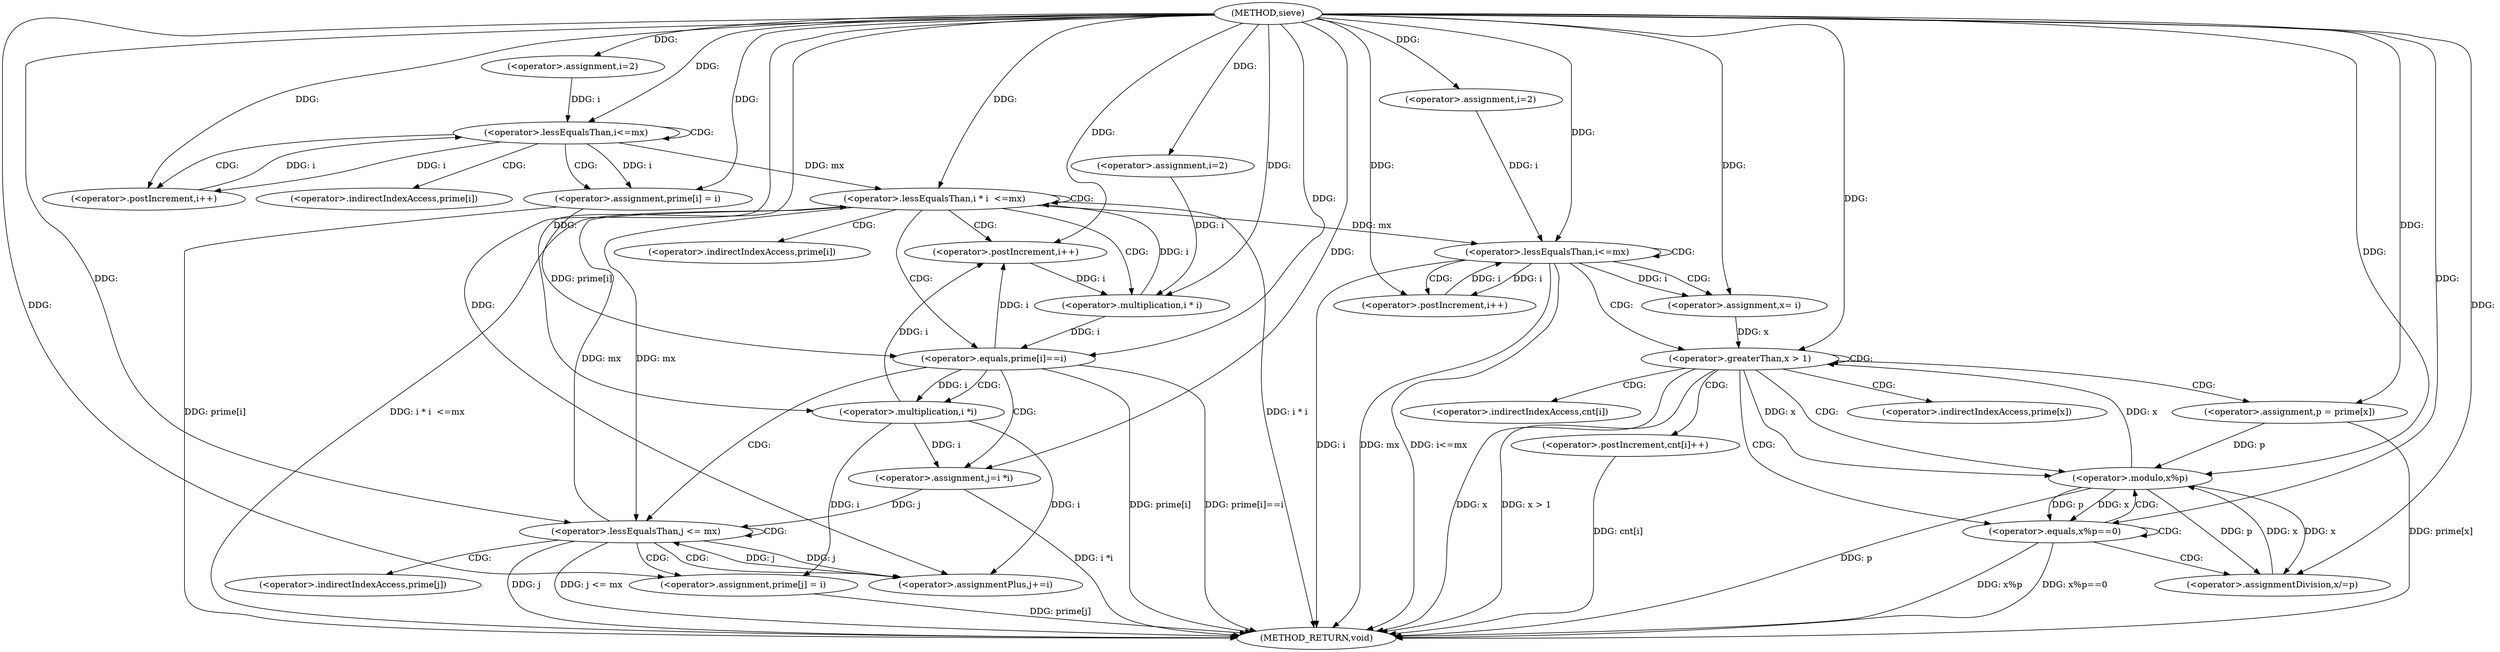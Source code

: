 digraph "sieve" {  
"1000103" [label = "(METHOD,sieve)" ]
"1000200" [label = "(METHOD_RETURN,void)" ]
"1000107" [label = "(<operator>.assignment,i=2)" ]
"1000110" [label = "(<operator>.lessEqualsThan,i<=mx)" ]
"1000113" [label = "(<operator>.postIncrement,i++)" ]
"1000123" [label = "(<operator>.assignment,i=2)" ]
"1000126" [label = "(<operator>.lessEqualsThan,i * i  <=mx)" ]
"1000131" [label = "(<operator>.postIncrement,i++)" ]
"1000162" [label = "(<operator>.assignment,i=2)" ]
"1000165" [label = "(<operator>.lessEqualsThan,i<=mx)" ]
"1000168" [label = "(<operator>.postIncrement,i++)" ]
"1000116" [label = "(<operator>.assignment,prime[i] = i)" ]
"1000172" [label = "(<operator>.assignment,x= i)" ]
"1000127" [label = "(<operator>.multiplication,i * i)" ]
"1000135" [label = "(<operator>.equals,prime[i]==i)" ]
"1000176" [label = "(<operator>.greaterThan,x > 1)" ]
"1000181" [label = "(<operator>.assignment,p = prime[x])" ]
"1000186" [label = "(<operator>.postIncrement,cnt[i]++)" ]
"1000143" [label = "(<operator>.assignment,j=i *i)" ]
"1000148" [label = "(<operator>.lessEqualsThan,j <= mx)" ]
"1000151" [label = "(<operator>.assignmentPlus,j+=i)" ]
"1000191" [label = "(<operator>.equals,x%p==0)" ]
"1000155" [label = "(<operator>.assignment,prime[j] = i)" ]
"1000197" [label = "(<operator>.assignmentDivision,x/=p)" ]
"1000145" [label = "(<operator>.multiplication,i *i)" ]
"1000192" [label = "(<operator>.modulo,x%p)" ]
"1000117" [label = "(<operator>.indirectIndexAccess,prime[i])" ]
"1000136" [label = "(<operator>.indirectIndexAccess,prime[i])" ]
"1000183" [label = "(<operator>.indirectIndexAccess,prime[x])" ]
"1000187" [label = "(<operator>.indirectIndexAccess,cnt[i])" ]
"1000156" [label = "(<operator>.indirectIndexAccess,prime[j])" ]
  "1000126" -> "1000200"  [ label = "DDG: i * i"] 
  "1000126" -> "1000200"  [ label = "DDG: i * i  <=mx"] 
  "1000165" -> "1000200"  [ label = "DDG: i"] 
  "1000165" -> "1000200"  [ label = "DDG: mx"] 
  "1000165" -> "1000200"  [ label = "DDG: i<=mx"] 
  "1000176" -> "1000200"  [ label = "DDG: x"] 
  "1000176" -> "1000200"  [ label = "DDG: x > 1"] 
  "1000181" -> "1000200"  [ label = "DDG: prime[x]"] 
  "1000186" -> "1000200"  [ label = "DDG: cnt[i]"] 
  "1000192" -> "1000200"  [ label = "DDG: p"] 
  "1000191" -> "1000200"  [ label = "DDG: x%p"] 
  "1000191" -> "1000200"  [ label = "DDG: x%p==0"] 
  "1000135" -> "1000200"  [ label = "DDG: prime[i]"] 
  "1000135" -> "1000200"  [ label = "DDG: prime[i]==i"] 
  "1000143" -> "1000200"  [ label = "DDG: i *i"] 
  "1000148" -> "1000200"  [ label = "DDG: j"] 
  "1000148" -> "1000200"  [ label = "DDG: j <= mx"] 
  "1000155" -> "1000200"  [ label = "DDG: prime[j]"] 
  "1000116" -> "1000200"  [ label = "DDG: prime[i]"] 
  "1000103" -> "1000107"  [ label = "DDG: "] 
  "1000103" -> "1000123"  [ label = "DDG: "] 
  "1000103" -> "1000162"  [ label = "DDG: "] 
  "1000107" -> "1000110"  [ label = "DDG: i"] 
  "1000113" -> "1000110"  [ label = "DDG: i"] 
  "1000103" -> "1000110"  [ label = "DDG: "] 
  "1000103" -> "1000113"  [ label = "DDG: "] 
  "1000110" -> "1000113"  [ label = "DDG: i"] 
  "1000110" -> "1000116"  [ label = "DDG: i"] 
  "1000103" -> "1000116"  [ label = "DDG: "] 
  "1000127" -> "1000126"  [ label = "DDG: i"] 
  "1000110" -> "1000126"  [ label = "DDG: mx"] 
  "1000148" -> "1000126"  [ label = "DDG: mx"] 
  "1000103" -> "1000126"  [ label = "DDG: "] 
  "1000135" -> "1000131"  [ label = "DDG: i"] 
  "1000145" -> "1000131"  [ label = "DDG: i"] 
  "1000103" -> "1000131"  [ label = "DDG: "] 
  "1000162" -> "1000165"  [ label = "DDG: i"] 
  "1000168" -> "1000165"  [ label = "DDG: i"] 
  "1000103" -> "1000165"  [ label = "DDG: "] 
  "1000126" -> "1000165"  [ label = "DDG: mx"] 
  "1000103" -> "1000168"  [ label = "DDG: "] 
  "1000165" -> "1000168"  [ label = "DDG: i"] 
  "1000165" -> "1000172"  [ label = "DDG: i"] 
  "1000103" -> "1000172"  [ label = "DDG: "] 
  "1000123" -> "1000127"  [ label = "DDG: i"] 
  "1000131" -> "1000127"  [ label = "DDG: i"] 
  "1000103" -> "1000127"  [ label = "DDG: "] 
  "1000116" -> "1000135"  [ label = "DDG: prime[i]"] 
  "1000127" -> "1000135"  [ label = "DDG: i"] 
  "1000103" -> "1000135"  [ label = "DDG: "] 
  "1000172" -> "1000176"  [ label = "DDG: x"] 
  "1000192" -> "1000176"  [ label = "DDG: x"] 
  "1000103" -> "1000176"  [ label = "DDG: "] 
  "1000145" -> "1000143"  [ label = "DDG: i"] 
  "1000103" -> "1000151"  [ label = "DDG: "] 
  "1000145" -> "1000151"  [ label = "DDG: i"] 
  "1000103" -> "1000181"  [ label = "DDG: "] 
  "1000103" -> "1000143"  [ label = "DDG: "] 
  "1000143" -> "1000148"  [ label = "DDG: j"] 
  "1000151" -> "1000148"  [ label = "DDG: j"] 
  "1000103" -> "1000148"  [ label = "DDG: "] 
  "1000126" -> "1000148"  [ label = "DDG: mx"] 
  "1000148" -> "1000151"  [ label = "DDG: j"] 
  "1000145" -> "1000155"  [ label = "DDG: i"] 
  "1000103" -> "1000155"  [ label = "DDG: "] 
  "1000192" -> "1000191"  [ label = "DDG: x"] 
  "1000192" -> "1000191"  [ label = "DDG: p"] 
  "1000103" -> "1000191"  [ label = "DDG: "] 
  "1000192" -> "1000197"  [ label = "DDG: p"] 
  "1000103" -> "1000197"  [ label = "DDG: "] 
  "1000135" -> "1000145"  [ label = "DDG: i"] 
  "1000103" -> "1000145"  [ label = "DDG: "] 
  "1000176" -> "1000192"  [ label = "DDG: x"] 
  "1000197" -> "1000192"  [ label = "DDG: x"] 
  "1000103" -> "1000192"  [ label = "DDG: "] 
  "1000181" -> "1000192"  [ label = "DDG: p"] 
  "1000192" -> "1000197"  [ label = "DDG: x"] 
  "1000110" -> "1000110"  [ label = "CDG: "] 
  "1000110" -> "1000117"  [ label = "CDG: "] 
  "1000110" -> "1000116"  [ label = "CDG: "] 
  "1000110" -> "1000113"  [ label = "CDG: "] 
  "1000126" -> "1000127"  [ label = "CDG: "] 
  "1000126" -> "1000135"  [ label = "CDG: "] 
  "1000126" -> "1000136"  [ label = "CDG: "] 
  "1000126" -> "1000131"  [ label = "CDG: "] 
  "1000126" -> "1000126"  [ label = "CDG: "] 
  "1000165" -> "1000165"  [ label = "CDG: "] 
  "1000165" -> "1000172"  [ label = "CDG: "] 
  "1000165" -> "1000168"  [ label = "CDG: "] 
  "1000165" -> "1000176"  [ label = "CDG: "] 
  "1000135" -> "1000148"  [ label = "CDG: "] 
  "1000135" -> "1000143"  [ label = "CDG: "] 
  "1000135" -> "1000145"  [ label = "CDG: "] 
  "1000176" -> "1000191"  [ label = "CDG: "] 
  "1000176" -> "1000186"  [ label = "CDG: "] 
  "1000176" -> "1000183"  [ label = "CDG: "] 
  "1000176" -> "1000192"  [ label = "CDG: "] 
  "1000176" -> "1000176"  [ label = "CDG: "] 
  "1000176" -> "1000187"  [ label = "CDG: "] 
  "1000176" -> "1000181"  [ label = "CDG: "] 
  "1000148" -> "1000156"  [ label = "CDG: "] 
  "1000148" -> "1000148"  [ label = "CDG: "] 
  "1000148" -> "1000155"  [ label = "CDG: "] 
  "1000148" -> "1000151"  [ label = "CDG: "] 
  "1000191" -> "1000191"  [ label = "CDG: "] 
  "1000191" -> "1000197"  [ label = "CDG: "] 
  "1000191" -> "1000192"  [ label = "CDG: "] 
}

